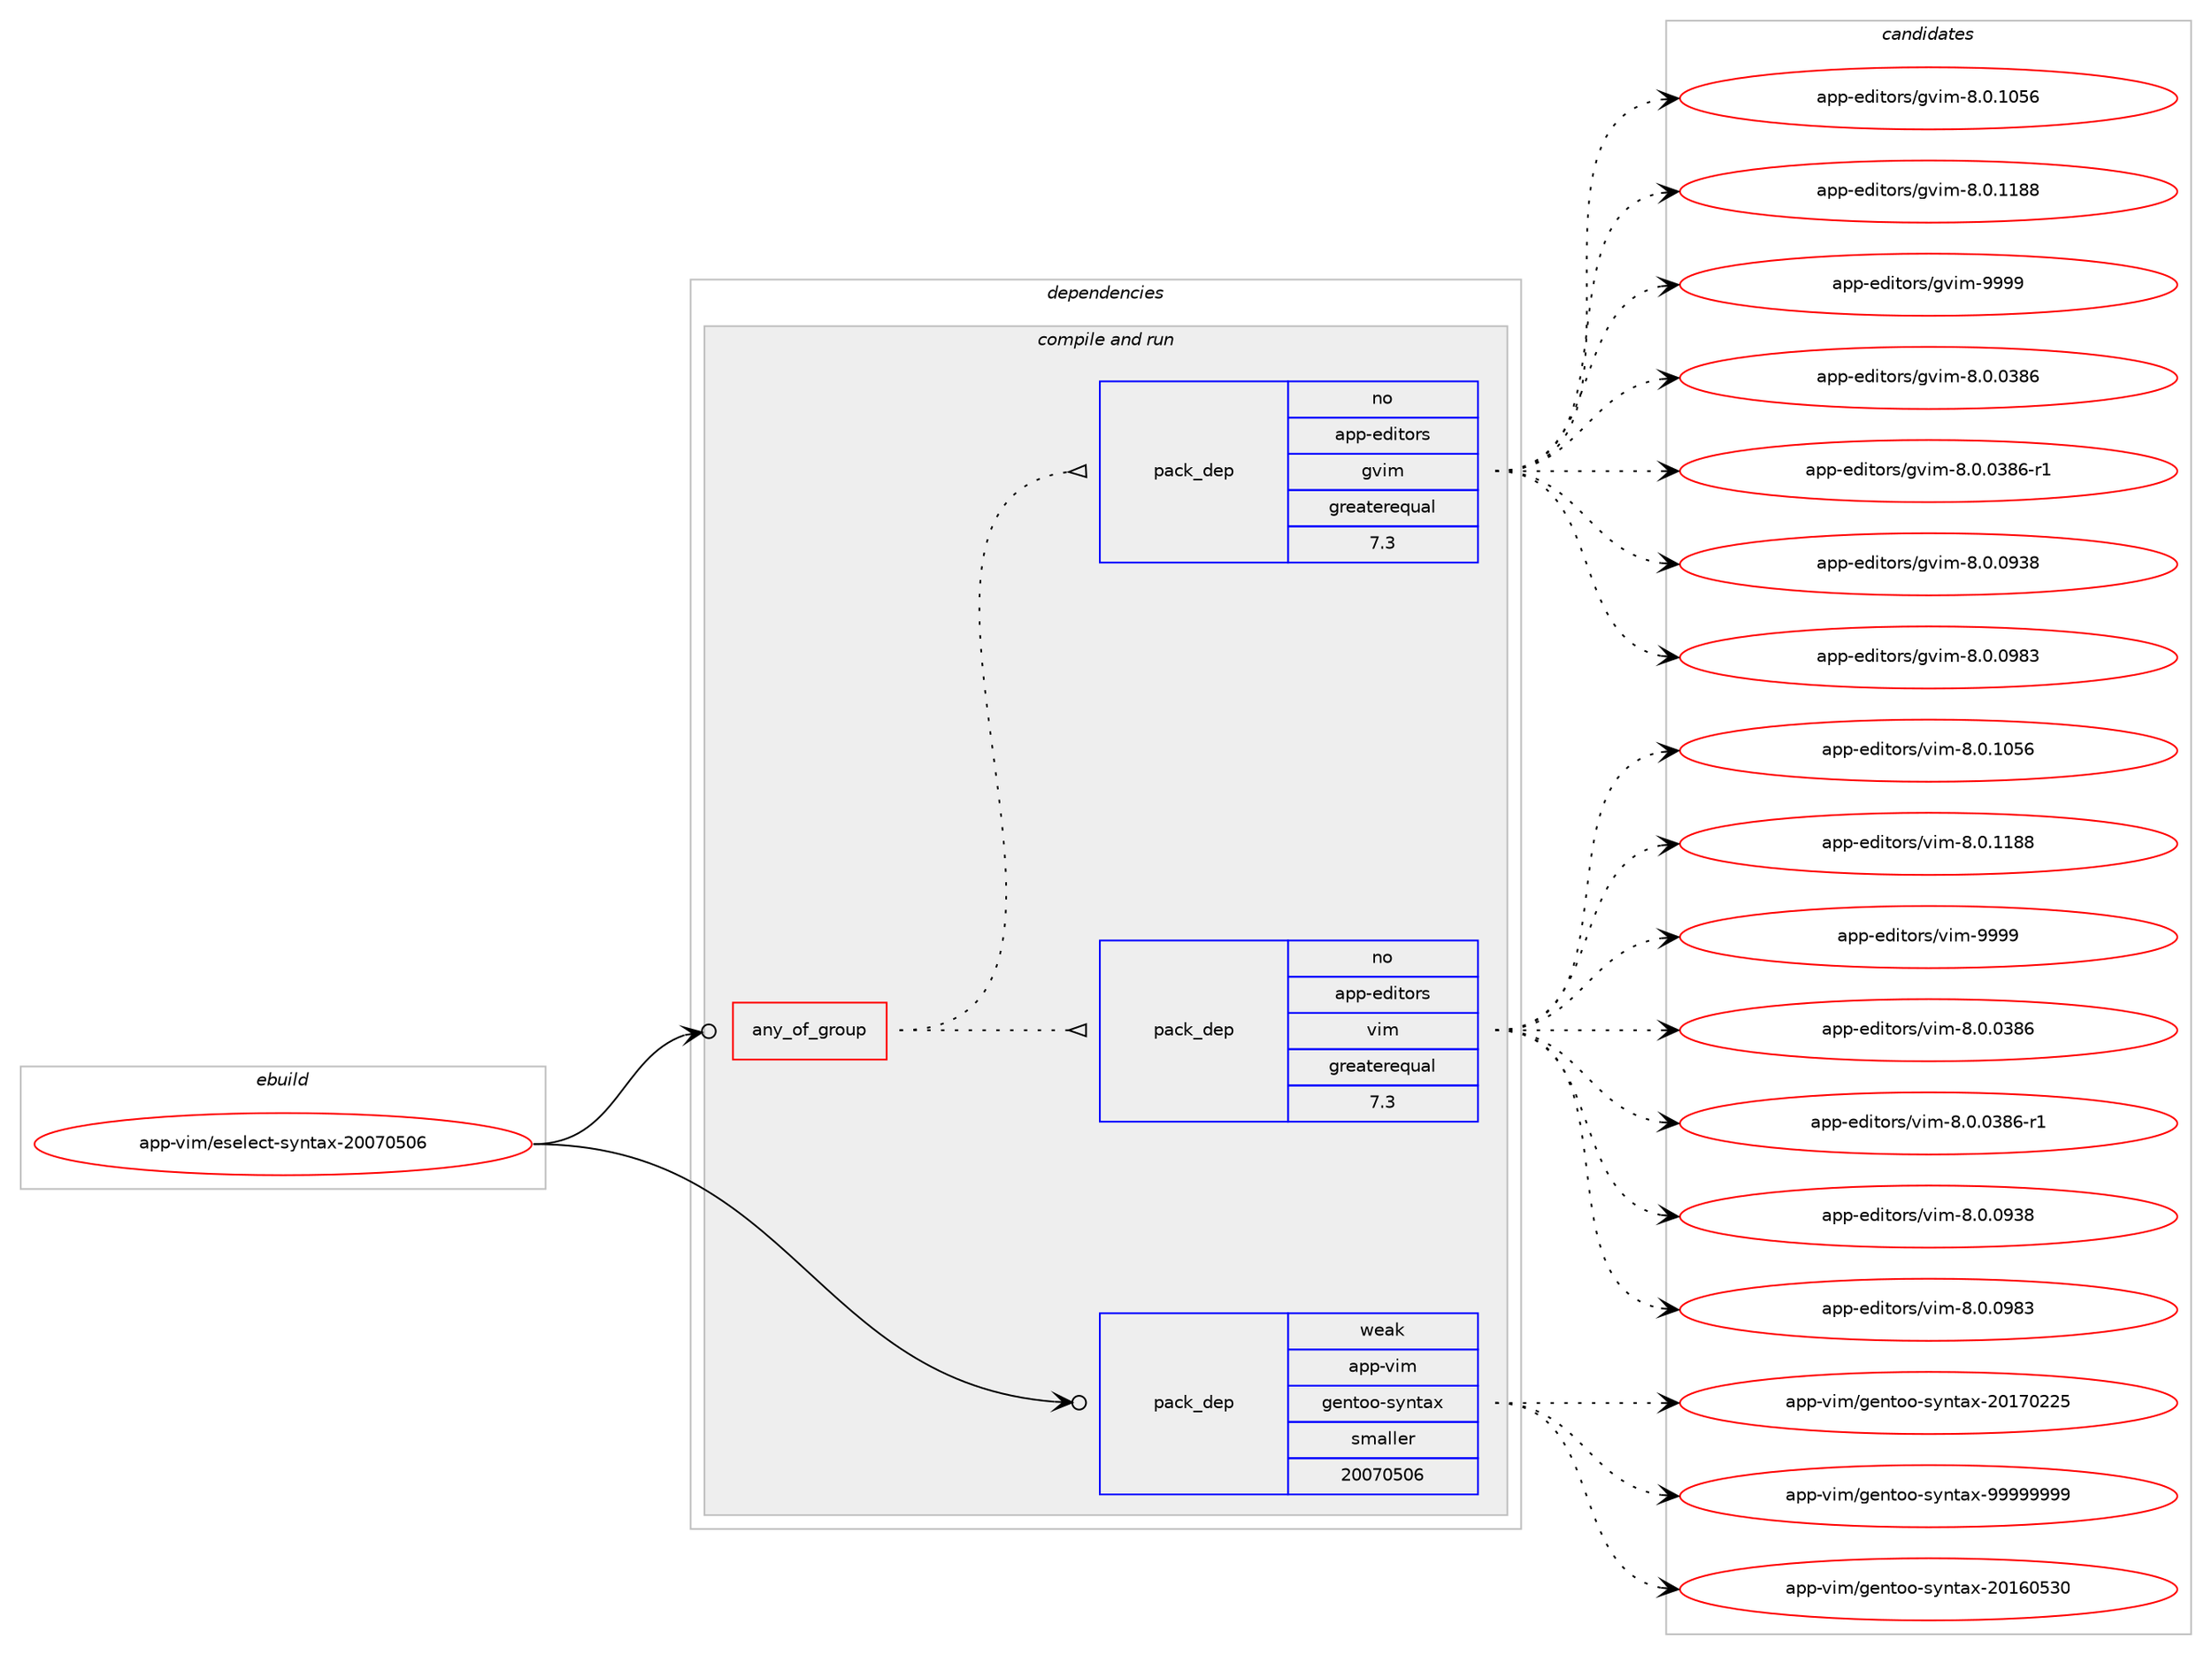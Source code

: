 digraph prolog {

# *************
# Graph options
# *************

newrank=true;
concentrate=true;
compound=true;
graph [rankdir=LR,fontname=Helvetica,fontsize=10,ranksep=1.5];#, ranksep=2.5, nodesep=0.2];
edge  [arrowhead=vee];
node  [fontname=Helvetica,fontsize=10];

# **********
# The ebuild
# **********

subgraph cluster_leftcol {
color=gray;
rank=same;
label=<<i>ebuild</i>>;
id [label="app-vim/eselect-syntax-20070506", color=red, width=4, href="../app-vim/eselect-syntax-20070506.svg"];
}

# ****************
# The dependencies
# ****************

subgraph cluster_midcol {
color=gray;
label=<<i>dependencies</i>>;
subgraph cluster_compile {
fillcolor="#eeeeee";
style=filled;
label=<<i>compile</i>>;
}
subgraph cluster_compileandrun {
fillcolor="#eeeeee";
style=filled;
label=<<i>compile and run</i>>;
subgraph any1202 {
dependency62921 [label=<<TABLE BORDER="0" CELLBORDER="1" CELLSPACING="0" CELLPADDING="4"><TR><TD CELLPADDING="10">any_of_group</TD></TR></TABLE>>, shape=none, color=red];subgraph pack46006 {
dependency62922 [label=<<TABLE BORDER="0" CELLBORDER="1" CELLSPACING="0" CELLPADDING="4" WIDTH="220"><TR><TD ROWSPAN="6" CELLPADDING="30">pack_dep</TD></TR><TR><TD WIDTH="110">no</TD></TR><TR><TD>app-editors</TD></TR><TR><TD>vim</TD></TR><TR><TD>greaterequal</TD></TR><TR><TD>7.3</TD></TR></TABLE>>, shape=none, color=blue];
}
dependency62921:e -> dependency62922:w [weight=20,style="dotted",arrowhead="oinv"];
subgraph pack46007 {
dependency62923 [label=<<TABLE BORDER="0" CELLBORDER="1" CELLSPACING="0" CELLPADDING="4" WIDTH="220"><TR><TD ROWSPAN="6" CELLPADDING="30">pack_dep</TD></TR><TR><TD WIDTH="110">no</TD></TR><TR><TD>app-editors</TD></TR><TR><TD>gvim</TD></TR><TR><TD>greaterequal</TD></TR><TR><TD>7.3</TD></TR></TABLE>>, shape=none, color=blue];
}
dependency62921:e -> dependency62923:w [weight=20,style="dotted",arrowhead="oinv"];
}
id:e -> dependency62921:w [weight=20,style="solid",arrowhead="odotvee"];
subgraph pack46008 {
dependency62924 [label=<<TABLE BORDER="0" CELLBORDER="1" CELLSPACING="0" CELLPADDING="4" WIDTH="220"><TR><TD ROWSPAN="6" CELLPADDING="30">pack_dep</TD></TR><TR><TD WIDTH="110">weak</TD></TR><TR><TD>app-vim</TD></TR><TR><TD>gentoo-syntax</TD></TR><TR><TD>smaller</TD></TR><TR><TD>20070506</TD></TR></TABLE>>, shape=none, color=blue];
}
id:e -> dependency62924:w [weight=20,style="solid",arrowhead="odotvee"];
}
subgraph cluster_run {
fillcolor="#eeeeee";
style=filled;
label=<<i>run</i>>;
}
}

# **************
# The candidates
# **************

subgraph cluster_choices {
rank=same;
color=gray;
label=<<i>candidates</i>>;

subgraph choice46006 {
color=black;
nodesep=1;
choice971121124510110010511611111411547118105109455646484648515654 [label="app-editors/vim-8.0.0386", color=red, width=4,href="../app-editors/vim-8.0.0386.svg"];
choice9711211245101100105116111114115471181051094556464846485156544511449 [label="app-editors/vim-8.0.0386-r1", color=red, width=4,href="../app-editors/vim-8.0.0386-r1.svg"];
choice971121124510110010511611111411547118105109455646484648575156 [label="app-editors/vim-8.0.0938", color=red, width=4,href="../app-editors/vim-8.0.0938.svg"];
choice971121124510110010511611111411547118105109455646484648575651 [label="app-editors/vim-8.0.0983", color=red, width=4,href="../app-editors/vim-8.0.0983.svg"];
choice971121124510110010511611111411547118105109455646484649485354 [label="app-editors/vim-8.0.1056", color=red, width=4,href="../app-editors/vim-8.0.1056.svg"];
choice971121124510110010511611111411547118105109455646484649495656 [label="app-editors/vim-8.0.1188", color=red, width=4,href="../app-editors/vim-8.0.1188.svg"];
choice9711211245101100105116111114115471181051094557575757 [label="app-editors/vim-9999", color=red, width=4,href="../app-editors/vim-9999.svg"];
dependency62922:e -> choice971121124510110010511611111411547118105109455646484648515654:w [style=dotted,weight="100"];
dependency62922:e -> choice9711211245101100105116111114115471181051094556464846485156544511449:w [style=dotted,weight="100"];
dependency62922:e -> choice971121124510110010511611111411547118105109455646484648575156:w [style=dotted,weight="100"];
dependency62922:e -> choice971121124510110010511611111411547118105109455646484648575651:w [style=dotted,weight="100"];
dependency62922:e -> choice971121124510110010511611111411547118105109455646484649485354:w [style=dotted,weight="100"];
dependency62922:e -> choice971121124510110010511611111411547118105109455646484649495656:w [style=dotted,weight="100"];
dependency62922:e -> choice9711211245101100105116111114115471181051094557575757:w [style=dotted,weight="100"];
}
subgraph choice46007 {
color=black;
nodesep=1;
choice971121124510110010511611111411547103118105109455646484648515654 [label="app-editors/gvim-8.0.0386", color=red, width=4,href="../app-editors/gvim-8.0.0386.svg"];
choice9711211245101100105116111114115471031181051094556464846485156544511449 [label="app-editors/gvim-8.0.0386-r1", color=red, width=4,href="../app-editors/gvim-8.0.0386-r1.svg"];
choice971121124510110010511611111411547103118105109455646484648575156 [label="app-editors/gvim-8.0.0938", color=red, width=4,href="../app-editors/gvim-8.0.0938.svg"];
choice971121124510110010511611111411547103118105109455646484648575651 [label="app-editors/gvim-8.0.0983", color=red, width=4,href="../app-editors/gvim-8.0.0983.svg"];
choice971121124510110010511611111411547103118105109455646484649485354 [label="app-editors/gvim-8.0.1056", color=red, width=4,href="../app-editors/gvim-8.0.1056.svg"];
choice971121124510110010511611111411547103118105109455646484649495656 [label="app-editors/gvim-8.0.1188", color=red, width=4,href="../app-editors/gvim-8.0.1188.svg"];
choice9711211245101100105116111114115471031181051094557575757 [label="app-editors/gvim-9999", color=red, width=4,href="../app-editors/gvim-9999.svg"];
dependency62923:e -> choice971121124510110010511611111411547103118105109455646484648515654:w [style=dotted,weight="100"];
dependency62923:e -> choice9711211245101100105116111114115471031181051094556464846485156544511449:w [style=dotted,weight="100"];
dependency62923:e -> choice971121124510110010511611111411547103118105109455646484648575156:w [style=dotted,weight="100"];
dependency62923:e -> choice971121124510110010511611111411547103118105109455646484648575651:w [style=dotted,weight="100"];
dependency62923:e -> choice971121124510110010511611111411547103118105109455646484649485354:w [style=dotted,weight="100"];
dependency62923:e -> choice971121124510110010511611111411547103118105109455646484649495656:w [style=dotted,weight="100"];
dependency62923:e -> choice9711211245101100105116111114115471031181051094557575757:w [style=dotted,weight="100"];
}
subgraph choice46008 {
color=black;
nodesep=1;
choice9711211245118105109471031011101161111114511512111011697120455048495448535148 [label="app-vim/gentoo-syntax-20160530", color=red, width=4,href="../app-vim/gentoo-syntax-20160530.svg"];
choice9711211245118105109471031011101161111114511512111011697120455048495548505053 [label="app-vim/gentoo-syntax-20170225", color=red, width=4,href="../app-vim/gentoo-syntax-20170225.svg"];
choice9711211245118105109471031011101161111114511512111011697120455757575757575757 [label="app-vim/gentoo-syntax-99999999", color=red, width=4,href="../app-vim/gentoo-syntax-99999999.svg"];
dependency62924:e -> choice9711211245118105109471031011101161111114511512111011697120455048495448535148:w [style=dotted,weight="100"];
dependency62924:e -> choice9711211245118105109471031011101161111114511512111011697120455048495548505053:w [style=dotted,weight="100"];
dependency62924:e -> choice9711211245118105109471031011101161111114511512111011697120455757575757575757:w [style=dotted,weight="100"];
}
}

}
